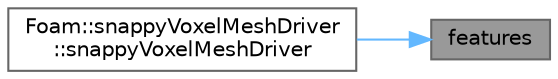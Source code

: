 digraph "features"
{
 // LATEX_PDF_SIZE
  bgcolor="transparent";
  edge [fontname=Helvetica,fontsize=10,labelfontname=Helvetica,labelfontsize=10];
  node [fontname=Helvetica,fontsize=10,shape=box,height=0.2,width=0.4];
  rankdir="RL";
  Node1 [id="Node000001",label="features",height=0.2,width=0.4,color="gray40", fillcolor="grey60", style="filled", fontcolor="black",tooltip=" "];
  Node1 -> Node2 [id="edge1_Node000001_Node000002",dir="back",color="steelblue1",style="solid",tooltip=" "];
  Node2 [id="Node000002",label="Foam::snappyVoxelMeshDriver\l::snappyVoxelMeshDriver",height=0.2,width=0.4,color="grey40", fillcolor="white", style="filled",URL="$classFoam_1_1snappyVoxelMeshDriver.html#a408f5ad6d240b03b1883823a6847956e",tooltip=" "];
}

